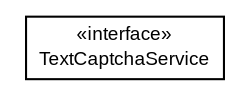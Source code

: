 #!/usr/local/bin/dot
#
# Class diagram 
# Generated by UmlGraph version 4.6 (http://www.spinellis.gr/sw/umlgraph)
#

digraph G {
	edge [fontname="arial",fontsize=10,labelfontname="arial",labelfontsize=10];
	node [fontname="arial",fontsize=10,shape=plaintext];
	// com.octo.captcha.service.text.TextCaptchaService
	c4562 [label=<<table border="0" cellborder="1" cellspacing="0" cellpadding="2" port="p" href="./TextCaptchaService.html">
		<tr><td><table border="0" cellspacing="0" cellpadding="1">
			<tr><td> &laquo;interface&raquo; </td></tr>
			<tr><td> TextCaptchaService </td></tr>
		</table></td></tr>
		</table>>, fontname="arial", fontcolor="black", fontsize=9.0];
}

